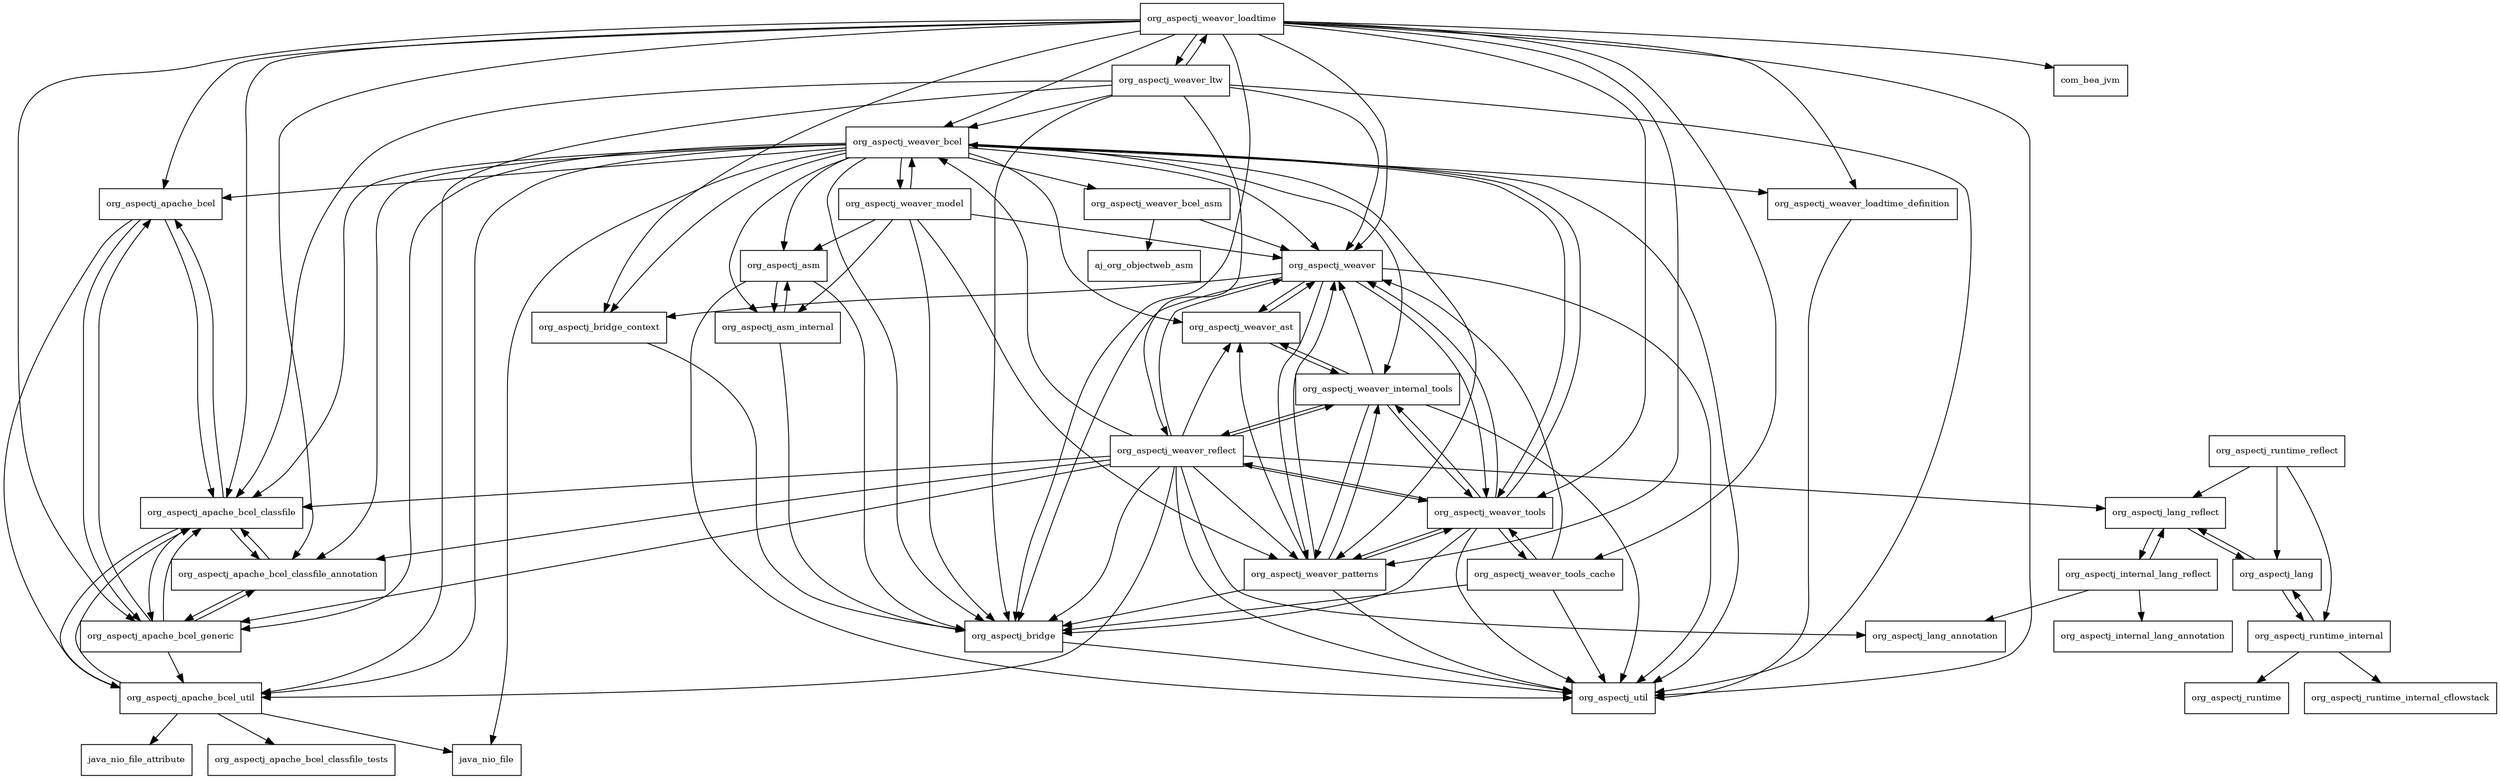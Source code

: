 digraph aspectjweaver_1_9_0_BETA_4_package_dependencies {
  node [shape = box, fontsize=10.0];
  org_aspectj_apache_bcel -> org_aspectj_apache_bcel_classfile;
  org_aspectj_apache_bcel -> org_aspectj_apache_bcel_generic;
  org_aspectj_apache_bcel -> org_aspectj_apache_bcel_util;
  org_aspectj_apache_bcel_classfile -> org_aspectj_apache_bcel;
  org_aspectj_apache_bcel_classfile -> org_aspectj_apache_bcel_classfile_annotation;
  org_aspectj_apache_bcel_classfile -> org_aspectj_apache_bcel_generic;
  org_aspectj_apache_bcel_classfile -> org_aspectj_apache_bcel_util;
  org_aspectj_apache_bcel_classfile_annotation -> org_aspectj_apache_bcel_classfile;
  org_aspectj_apache_bcel_classfile_annotation -> org_aspectj_apache_bcel_generic;
  org_aspectj_apache_bcel_generic -> org_aspectj_apache_bcel;
  org_aspectj_apache_bcel_generic -> org_aspectj_apache_bcel_classfile;
  org_aspectj_apache_bcel_generic -> org_aspectj_apache_bcel_classfile_annotation;
  org_aspectj_apache_bcel_generic -> org_aspectj_apache_bcel_util;
  org_aspectj_apache_bcel_util -> java_nio_file;
  org_aspectj_apache_bcel_util -> java_nio_file_attribute;
  org_aspectj_apache_bcel_util -> org_aspectj_apache_bcel_classfile;
  org_aspectj_apache_bcel_util -> org_aspectj_apache_bcel_classfile_tests;
  org_aspectj_asm -> org_aspectj_asm_internal;
  org_aspectj_asm -> org_aspectj_bridge;
  org_aspectj_asm -> org_aspectj_util;
  org_aspectj_asm_internal -> org_aspectj_asm;
  org_aspectj_asm_internal -> org_aspectj_bridge;
  org_aspectj_bridge -> org_aspectj_util;
  org_aspectj_bridge_context -> org_aspectj_bridge;
  org_aspectj_internal_lang_reflect -> org_aspectj_internal_lang_annotation;
  org_aspectj_internal_lang_reflect -> org_aspectj_lang_annotation;
  org_aspectj_internal_lang_reflect -> org_aspectj_lang_reflect;
  org_aspectj_lang -> org_aspectj_lang_reflect;
  org_aspectj_lang -> org_aspectj_runtime_internal;
  org_aspectj_lang_reflect -> org_aspectj_internal_lang_reflect;
  org_aspectj_lang_reflect -> org_aspectj_lang;
  org_aspectj_runtime_internal -> org_aspectj_lang;
  org_aspectj_runtime_internal -> org_aspectj_runtime;
  org_aspectj_runtime_internal -> org_aspectj_runtime_internal_cflowstack;
  org_aspectj_runtime_reflect -> org_aspectj_lang;
  org_aspectj_runtime_reflect -> org_aspectj_lang_reflect;
  org_aspectj_runtime_reflect -> org_aspectj_runtime_internal;
  org_aspectj_weaver -> org_aspectj_bridge;
  org_aspectj_weaver -> org_aspectj_bridge_context;
  org_aspectj_weaver -> org_aspectj_util;
  org_aspectj_weaver -> org_aspectj_weaver_ast;
  org_aspectj_weaver -> org_aspectj_weaver_patterns;
  org_aspectj_weaver -> org_aspectj_weaver_tools;
  org_aspectj_weaver_ast -> org_aspectj_weaver;
  org_aspectj_weaver_ast -> org_aspectj_weaver_internal_tools;
  org_aspectj_weaver_bcel -> java_nio_file;
  org_aspectj_weaver_bcel -> org_aspectj_apache_bcel;
  org_aspectj_weaver_bcel -> org_aspectj_apache_bcel_classfile;
  org_aspectj_weaver_bcel -> org_aspectj_apache_bcel_classfile_annotation;
  org_aspectj_weaver_bcel -> org_aspectj_apache_bcel_generic;
  org_aspectj_weaver_bcel -> org_aspectj_apache_bcel_util;
  org_aspectj_weaver_bcel -> org_aspectj_asm;
  org_aspectj_weaver_bcel -> org_aspectj_asm_internal;
  org_aspectj_weaver_bcel -> org_aspectj_bridge;
  org_aspectj_weaver_bcel -> org_aspectj_bridge_context;
  org_aspectj_weaver_bcel -> org_aspectj_util;
  org_aspectj_weaver_bcel -> org_aspectj_weaver;
  org_aspectj_weaver_bcel -> org_aspectj_weaver_ast;
  org_aspectj_weaver_bcel -> org_aspectj_weaver_bcel_asm;
  org_aspectj_weaver_bcel -> org_aspectj_weaver_internal_tools;
  org_aspectj_weaver_bcel -> org_aspectj_weaver_loadtime_definition;
  org_aspectj_weaver_bcel -> org_aspectj_weaver_model;
  org_aspectj_weaver_bcel -> org_aspectj_weaver_patterns;
  org_aspectj_weaver_bcel -> org_aspectj_weaver_tools;
  org_aspectj_weaver_bcel_asm -> aj_org_objectweb_asm;
  org_aspectj_weaver_bcel_asm -> org_aspectj_weaver;
  org_aspectj_weaver_internal_tools -> org_aspectj_util;
  org_aspectj_weaver_internal_tools -> org_aspectj_weaver;
  org_aspectj_weaver_internal_tools -> org_aspectj_weaver_ast;
  org_aspectj_weaver_internal_tools -> org_aspectj_weaver_patterns;
  org_aspectj_weaver_internal_tools -> org_aspectj_weaver_reflect;
  org_aspectj_weaver_internal_tools -> org_aspectj_weaver_tools;
  org_aspectj_weaver_loadtime -> com_bea_jvm;
  org_aspectj_weaver_loadtime -> org_aspectj_apache_bcel;
  org_aspectj_weaver_loadtime -> org_aspectj_apache_bcel_classfile;
  org_aspectj_weaver_loadtime -> org_aspectj_apache_bcel_classfile_annotation;
  org_aspectj_weaver_loadtime -> org_aspectj_apache_bcel_generic;
  org_aspectj_weaver_loadtime -> org_aspectj_bridge;
  org_aspectj_weaver_loadtime -> org_aspectj_bridge_context;
  org_aspectj_weaver_loadtime -> org_aspectj_util;
  org_aspectj_weaver_loadtime -> org_aspectj_weaver;
  org_aspectj_weaver_loadtime -> org_aspectj_weaver_bcel;
  org_aspectj_weaver_loadtime -> org_aspectj_weaver_loadtime_definition;
  org_aspectj_weaver_loadtime -> org_aspectj_weaver_ltw;
  org_aspectj_weaver_loadtime -> org_aspectj_weaver_patterns;
  org_aspectj_weaver_loadtime -> org_aspectj_weaver_tools;
  org_aspectj_weaver_loadtime -> org_aspectj_weaver_tools_cache;
  org_aspectj_weaver_loadtime_definition -> org_aspectj_util;
  org_aspectj_weaver_ltw -> org_aspectj_apache_bcel_classfile;
  org_aspectj_weaver_ltw -> org_aspectj_apache_bcel_util;
  org_aspectj_weaver_ltw -> org_aspectj_bridge;
  org_aspectj_weaver_ltw -> org_aspectj_util;
  org_aspectj_weaver_ltw -> org_aspectj_weaver;
  org_aspectj_weaver_ltw -> org_aspectj_weaver_bcel;
  org_aspectj_weaver_ltw -> org_aspectj_weaver_loadtime;
  org_aspectj_weaver_ltw -> org_aspectj_weaver_reflect;
  org_aspectj_weaver_model -> org_aspectj_asm;
  org_aspectj_weaver_model -> org_aspectj_asm_internal;
  org_aspectj_weaver_model -> org_aspectj_bridge;
  org_aspectj_weaver_model -> org_aspectj_weaver;
  org_aspectj_weaver_model -> org_aspectj_weaver_bcel;
  org_aspectj_weaver_model -> org_aspectj_weaver_patterns;
  org_aspectj_weaver_patterns -> org_aspectj_bridge;
  org_aspectj_weaver_patterns -> org_aspectj_util;
  org_aspectj_weaver_patterns -> org_aspectj_weaver;
  org_aspectj_weaver_patterns -> org_aspectj_weaver_ast;
  org_aspectj_weaver_patterns -> org_aspectj_weaver_internal_tools;
  org_aspectj_weaver_patterns -> org_aspectj_weaver_tools;
  org_aspectj_weaver_reflect -> org_aspectj_apache_bcel_classfile;
  org_aspectj_weaver_reflect -> org_aspectj_apache_bcel_classfile_annotation;
  org_aspectj_weaver_reflect -> org_aspectj_apache_bcel_generic;
  org_aspectj_weaver_reflect -> org_aspectj_apache_bcel_util;
  org_aspectj_weaver_reflect -> org_aspectj_bridge;
  org_aspectj_weaver_reflect -> org_aspectj_lang_annotation;
  org_aspectj_weaver_reflect -> org_aspectj_lang_reflect;
  org_aspectj_weaver_reflect -> org_aspectj_util;
  org_aspectj_weaver_reflect -> org_aspectj_weaver;
  org_aspectj_weaver_reflect -> org_aspectj_weaver_ast;
  org_aspectj_weaver_reflect -> org_aspectj_weaver_bcel;
  org_aspectj_weaver_reflect -> org_aspectj_weaver_internal_tools;
  org_aspectj_weaver_reflect -> org_aspectj_weaver_patterns;
  org_aspectj_weaver_reflect -> org_aspectj_weaver_tools;
  org_aspectj_weaver_tools -> org_aspectj_bridge;
  org_aspectj_weaver_tools -> org_aspectj_util;
  org_aspectj_weaver_tools -> org_aspectj_weaver;
  org_aspectj_weaver_tools -> org_aspectj_weaver_bcel;
  org_aspectj_weaver_tools -> org_aspectj_weaver_internal_tools;
  org_aspectj_weaver_tools -> org_aspectj_weaver_patterns;
  org_aspectj_weaver_tools -> org_aspectj_weaver_reflect;
  org_aspectj_weaver_tools -> org_aspectj_weaver_tools_cache;
  org_aspectj_weaver_tools_cache -> org_aspectj_bridge;
  org_aspectj_weaver_tools_cache -> org_aspectj_util;
  org_aspectj_weaver_tools_cache -> org_aspectj_weaver;
  org_aspectj_weaver_tools_cache -> org_aspectj_weaver_tools;
}
